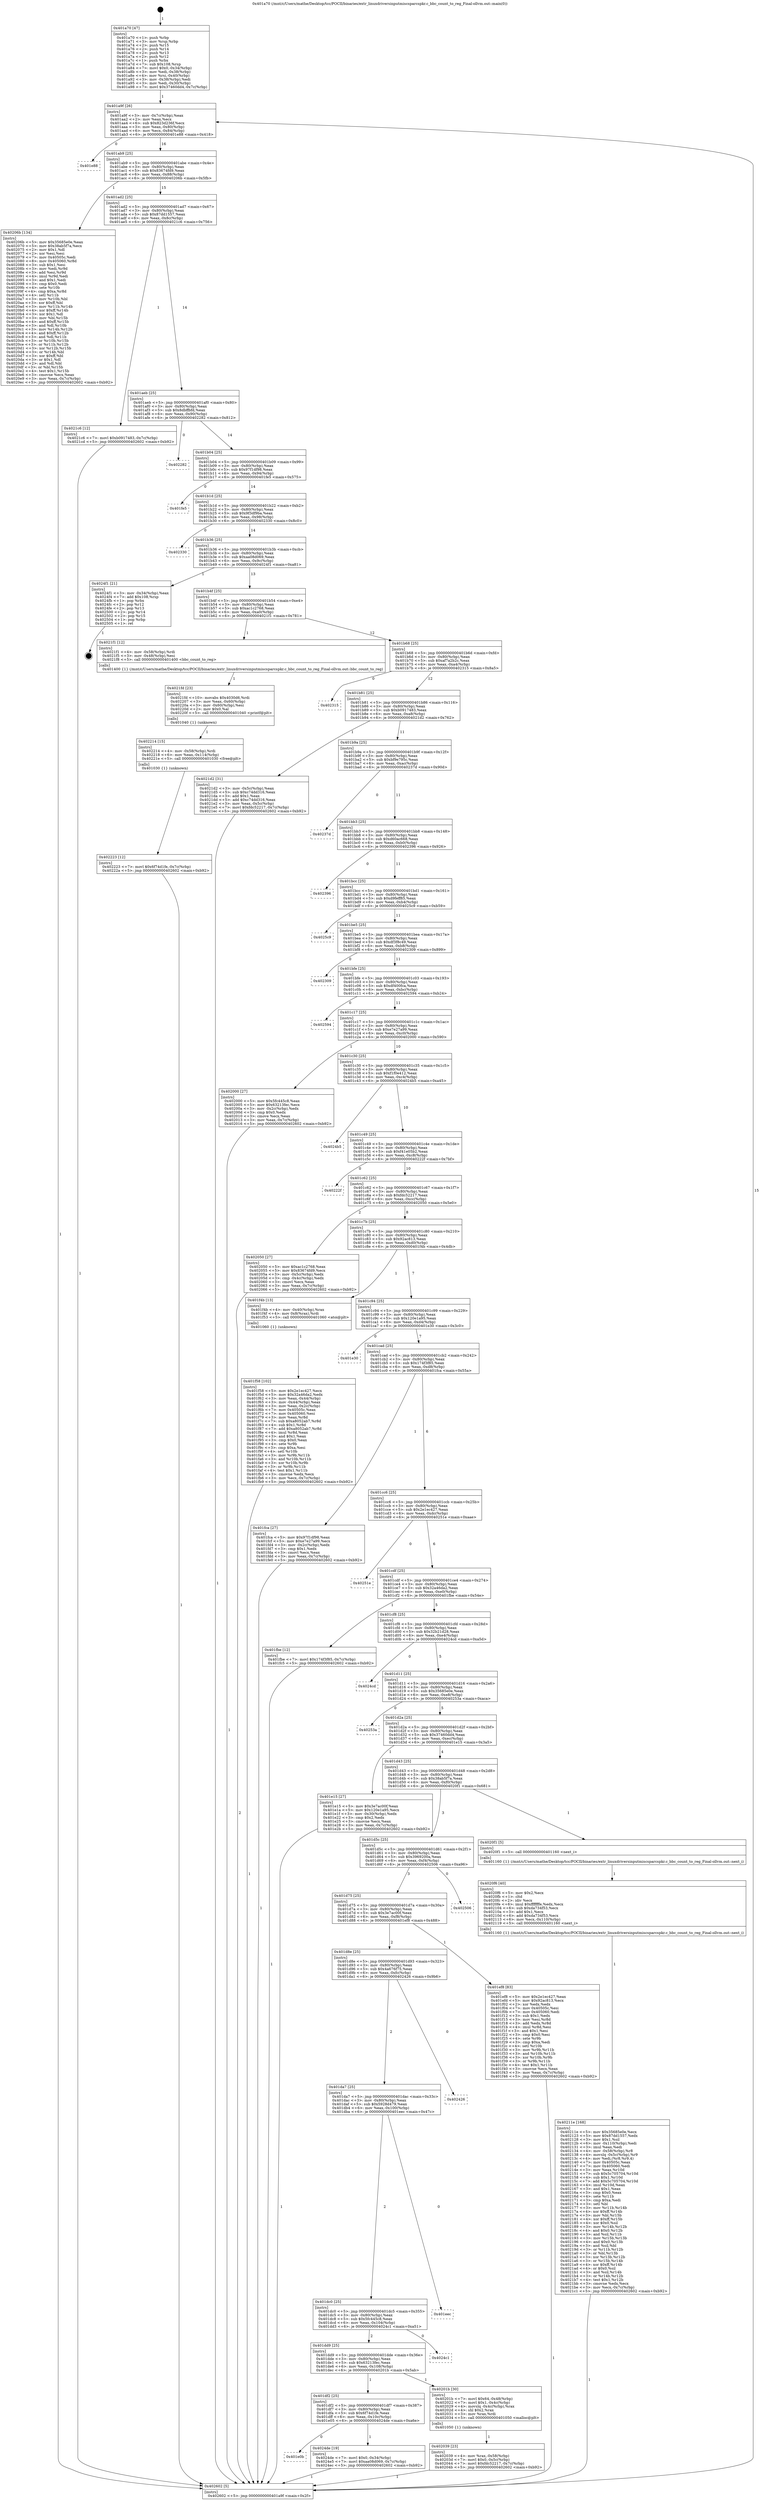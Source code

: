 digraph "0x401a70" {
  label = "0x401a70 (/mnt/c/Users/mathe/Desktop/tcc/POCII/binaries/extr_linuxdriversinputmiscsparcspkr.c_bbc_count_to_reg_Final-ollvm.out::main(0))"
  labelloc = "t"
  node[shape=record]

  Entry [label="",width=0.3,height=0.3,shape=circle,fillcolor=black,style=filled]
  "0x401a9f" [label="{
     0x401a9f [26]\l
     | [instrs]\l
     &nbsp;&nbsp;0x401a9f \<+3\>: mov -0x7c(%rbp),%eax\l
     &nbsp;&nbsp;0x401aa2 \<+2\>: mov %eax,%ecx\l
     &nbsp;&nbsp;0x401aa4 \<+6\>: sub $0x823d236f,%ecx\l
     &nbsp;&nbsp;0x401aaa \<+3\>: mov %eax,-0x80(%rbp)\l
     &nbsp;&nbsp;0x401aad \<+6\>: mov %ecx,-0x84(%rbp)\l
     &nbsp;&nbsp;0x401ab3 \<+6\>: je 0000000000401e88 \<main+0x418\>\l
  }"]
  "0x401e88" [label="{
     0x401e88\l
  }", style=dashed]
  "0x401ab9" [label="{
     0x401ab9 [25]\l
     | [instrs]\l
     &nbsp;&nbsp;0x401ab9 \<+5\>: jmp 0000000000401abe \<main+0x4e\>\l
     &nbsp;&nbsp;0x401abe \<+3\>: mov -0x80(%rbp),%eax\l
     &nbsp;&nbsp;0x401ac1 \<+5\>: sub $0x83674fd9,%eax\l
     &nbsp;&nbsp;0x401ac6 \<+6\>: mov %eax,-0x88(%rbp)\l
     &nbsp;&nbsp;0x401acc \<+6\>: je 000000000040206b \<main+0x5fb\>\l
  }"]
  Exit [label="",width=0.3,height=0.3,shape=circle,fillcolor=black,style=filled,peripheries=2]
  "0x40206b" [label="{
     0x40206b [134]\l
     | [instrs]\l
     &nbsp;&nbsp;0x40206b \<+5\>: mov $0x35685e0e,%eax\l
     &nbsp;&nbsp;0x402070 \<+5\>: mov $0x38ab5f7a,%ecx\l
     &nbsp;&nbsp;0x402075 \<+2\>: mov $0x1,%dl\l
     &nbsp;&nbsp;0x402077 \<+2\>: xor %esi,%esi\l
     &nbsp;&nbsp;0x402079 \<+7\>: mov 0x40505c,%edi\l
     &nbsp;&nbsp;0x402080 \<+8\>: mov 0x405060,%r8d\l
     &nbsp;&nbsp;0x402088 \<+3\>: sub $0x1,%esi\l
     &nbsp;&nbsp;0x40208b \<+3\>: mov %edi,%r9d\l
     &nbsp;&nbsp;0x40208e \<+3\>: add %esi,%r9d\l
     &nbsp;&nbsp;0x402091 \<+4\>: imul %r9d,%edi\l
     &nbsp;&nbsp;0x402095 \<+3\>: and $0x1,%edi\l
     &nbsp;&nbsp;0x402098 \<+3\>: cmp $0x0,%edi\l
     &nbsp;&nbsp;0x40209b \<+4\>: sete %r10b\l
     &nbsp;&nbsp;0x40209f \<+4\>: cmp $0xa,%r8d\l
     &nbsp;&nbsp;0x4020a3 \<+4\>: setl %r11b\l
     &nbsp;&nbsp;0x4020a7 \<+3\>: mov %r10b,%bl\l
     &nbsp;&nbsp;0x4020aa \<+3\>: xor $0xff,%bl\l
     &nbsp;&nbsp;0x4020ad \<+3\>: mov %r11b,%r14b\l
     &nbsp;&nbsp;0x4020b0 \<+4\>: xor $0xff,%r14b\l
     &nbsp;&nbsp;0x4020b4 \<+3\>: xor $0x1,%dl\l
     &nbsp;&nbsp;0x4020b7 \<+3\>: mov %bl,%r15b\l
     &nbsp;&nbsp;0x4020ba \<+4\>: and $0xff,%r15b\l
     &nbsp;&nbsp;0x4020be \<+3\>: and %dl,%r10b\l
     &nbsp;&nbsp;0x4020c1 \<+3\>: mov %r14b,%r12b\l
     &nbsp;&nbsp;0x4020c4 \<+4\>: and $0xff,%r12b\l
     &nbsp;&nbsp;0x4020c8 \<+3\>: and %dl,%r11b\l
     &nbsp;&nbsp;0x4020cb \<+3\>: or %r10b,%r15b\l
     &nbsp;&nbsp;0x4020ce \<+3\>: or %r11b,%r12b\l
     &nbsp;&nbsp;0x4020d1 \<+3\>: xor %r12b,%r15b\l
     &nbsp;&nbsp;0x4020d4 \<+3\>: or %r14b,%bl\l
     &nbsp;&nbsp;0x4020d7 \<+3\>: xor $0xff,%bl\l
     &nbsp;&nbsp;0x4020da \<+3\>: or $0x1,%dl\l
     &nbsp;&nbsp;0x4020dd \<+2\>: and %dl,%bl\l
     &nbsp;&nbsp;0x4020df \<+3\>: or %bl,%r15b\l
     &nbsp;&nbsp;0x4020e2 \<+4\>: test $0x1,%r15b\l
     &nbsp;&nbsp;0x4020e6 \<+3\>: cmovne %ecx,%eax\l
     &nbsp;&nbsp;0x4020e9 \<+3\>: mov %eax,-0x7c(%rbp)\l
     &nbsp;&nbsp;0x4020ec \<+5\>: jmp 0000000000402602 \<main+0xb92\>\l
  }"]
  "0x401ad2" [label="{
     0x401ad2 [25]\l
     | [instrs]\l
     &nbsp;&nbsp;0x401ad2 \<+5\>: jmp 0000000000401ad7 \<main+0x67\>\l
     &nbsp;&nbsp;0x401ad7 \<+3\>: mov -0x80(%rbp),%eax\l
     &nbsp;&nbsp;0x401ada \<+5\>: sub $0x87dd1557,%eax\l
     &nbsp;&nbsp;0x401adf \<+6\>: mov %eax,-0x8c(%rbp)\l
     &nbsp;&nbsp;0x401ae5 \<+6\>: je 00000000004021c6 \<main+0x756\>\l
  }"]
  "0x401e0b" [label="{
     0x401e0b\l
  }", style=dashed]
  "0x4021c6" [label="{
     0x4021c6 [12]\l
     | [instrs]\l
     &nbsp;&nbsp;0x4021c6 \<+7\>: movl $0xb0917483,-0x7c(%rbp)\l
     &nbsp;&nbsp;0x4021cd \<+5\>: jmp 0000000000402602 \<main+0xb92\>\l
  }"]
  "0x401aeb" [label="{
     0x401aeb [25]\l
     | [instrs]\l
     &nbsp;&nbsp;0x401aeb \<+5\>: jmp 0000000000401af0 \<main+0x80\>\l
     &nbsp;&nbsp;0x401af0 \<+3\>: mov -0x80(%rbp),%eax\l
     &nbsp;&nbsp;0x401af3 \<+5\>: sub $0x8dbffbfd,%eax\l
     &nbsp;&nbsp;0x401af8 \<+6\>: mov %eax,-0x90(%rbp)\l
     &nbsp;&nbsp;0x401afe \<+6\>: je 0000000000402282 \<main+0x812\>\l
  }"]
  "0x4024de" [label="{
     0x4024de [19]\l
     | [instrs]\l
     &nbsp;&nbsp;0x4024de \<+7\>: movl $0x0,-0x34(%rbp)\l
     &nbsp;&nbsp;0x4024e5 \<+7\>: movl $0xaa08d069,-0x7c(%rbp)\l
     &nbsp;&nbsp;0x4024ec \<+5\>: jmp 0000000000402602 \<main+0xb92\>\l
  }"]
  "0x402282" [label="{
     0x402282\l
  }", style=dashed]
  "0x401b04" [label="{
     0x401b04 [25]\l
     | [instrs]\l
     &nbsp;&nbsp;0x401b04 \<+5\>: jmp 0000000000401b09 \<main+0x99\>\l
     &nbsp;&nbsp;0x401b09 \<+3\>: mov -0x80(%rbp),%eax\l
     &nbsp;&nbsp;0x401b0c \<+5\>: sub $0x97f1df98,%eax\l
     &nbsp;&nbsp;0x401b11 \<+6\>: mov %eax,-0x94(%rbp)\l
     &nbsp;&nbsp;0x401b17 \<+6\>: je 0000000000401fe5 \<main+0x575\>\l
  }"]
  "0x402223" [label="{
     0x402223 [12]\l
     | [instrs]\l
     &nbsp;&nbsp;0x402223 \<+7\>: movl $0x6f74d1fe,-0x7c(%rbp)\l
     &nbsp;&nbsp;0x40222a \<+5\>: jmp 0000000000402602 \<main+0xb92\>\l
  }"]
  "0x401fe5" [label="{
     0x401fe5\l
  }", style=dashed]
  "0x401b1d" [label="{
     0x401b1d [25]\l
     | [instrs]\l
     &nbsp;&nbsp;0x401b1d \<+5\>: jmp 0000000000401b22 \<main+0xb2\>\l
     &nbsp;&nbsp;0x401b22 \<+3\>: mov -0x80(%rbp),%eax\l
     &nbsp;&nbsp;0x401b25 \<+5\>: sub $0x9f3df9ba,%eax\l
     &nbsp;&nbsp;0x401b2a \<+6\>: mov %eax,-0x98(%rbp)\l
     &nbsp;&nbsp;0x401b30 \<+6\>: je 0000000000402330 \<main+0x8c0\>\l
  }"]
  "0x402214" [label="{
     0x402214 [15]\l
     | [instrs]\l
     &nbsp;&nbsp;0x402214 \<+4\>: mov -0x58(%rbp),%rdi\l
     &nbsp;&nbsp;0x402218 \<+6\>: mov %eax,-0x114(%rbp)\l
     &nbsp;&nbsp;0x40221e \<+5\>: call 0000000000401030 \<free@plt\>\l
     | [calls]\l
     &nbsp;&nbsp;0x401030 \{1\} (unknown)\l
  }"]
  "0x402330" [label="{
     0x402330\l
  }", style=dashed]
  "0x401b36" [label="{
     0x401b36 [25]\l
     | [instrs]\l
     &nbsp;&nbsp;0x401b36 \<+5\>: jmp 0000000000401b3b \<main+0xcb\>\l
     &nbsp;&nbsp;0x401b3b \<+3\>: mov -0x80(%rbp),%eax\l
     &nbsp;&nbsp;0x401b3e \<+5\>: sub $0xaa08d069,%eax\l
     &nbsp;&nbsp;0x401b43 \<+6\>: mov %eax,-0x9c(%rbp)\l
     &nbsp;&nbsp;0x401b49 \<+6\>: je 00000000004024f1 \<main+0xa81\>\l
  }"]
  "0x4021fd" [label="{
     0x4021fd [23]\l
     | [instrs]\l
     &nbsp;&nbsp;0x4021fd \<+10\>: movabs $0x4030d6,%rdi\l
     &nbsp;&nbsp;0x402207 \<+3\>: mov %eax,-0x60(%rbp)\l
     &nbsp;&nbsp;0x40220a \<+3\>: mov -0x60(%rbp),%esi\l
     &nbsp;&nbsp;0x40220d \<+2\>: mov $0x0,%al\l
     &nbsp;&nbsp;0x40220f \<+5\>: call 0000000000401040 \<printf@plt\>\l
     | [calls]\l
     &nbsp;&nbsp;0x401040 \{1\} (unknown)\l
  }"]
  "0x4024f1" [label="{
     0x4024f1 [21]\l
     | [instrs]\l
     &nbsp;&nbsp;0x4024f1 \<+3\>: mov -0x34(%rbp),%eax\l
     &nbsp;&nbsp;0x4024f4 \<+7\>: add $0x108,%rsp\l
     &nbsp;&nbsp;0x4024fb \<+1\>: pop %rbx\l
     &nbsp;&nbsp;0x4024fc \<+2\>: pop %r12\l
     &nbsp;&nbsp;0x4024fe \<+2\>: pop %r13\l
     &nbsp;&nbsp;0x402500 \<+2\>: pop %r14\l
     &nbsp;&nbsp;0x402502 \<+2\>: pop %r15\l
     &nbsp;&nbsp;0x402504 \<+1\>: pop %rbp\l
     &nbsp;&nbsp;0x402505 \<+1\>: ret\l
  }"]
  "0x401b4f" [label="{
     0x401b4f [25]\l
     | [instrs]\l
     &nbsp;&nbsp;0x401b4f \<+5\>: jmp 0000000000401b54 \<main+0xe4\>\l
     &nbsp;&nbsp;0x401b54 \<+3\>: mov -0x80(%rbp),%eax\l
     &nbsp;&nbsp;0x401b57 \<+5\>: sub $0xac1c2768,%eax\l
     &nbsp;&nbsp;0x401b5c \<+6\>: mov %eax,-0xa0(%rbp)\l
     &nbsp;&nbsp;0x401b62 \<+6\>: je 00000000004021f1 \<main+0x781\>\l
  }"]
  "0x40211e" [label="{
     0x40211e [168]\l
     | [instrs]\l
     &nbsp;&nbsp;0x40211e \<+5\>: mov $0x35685e0e,%ecx\l
     &nbsp;&nbsp;0x402123 \<+5\>: mov $0x87dd1557,%edx\l
     &nbsp;&nbsp;0x402128 \<+3\>: mov $0x1,%sil\l
     &nbsp;&nbsp;0x40212b \<+6\>: mov -0x110(%rbp),%edi\l
     &nbsp;&nbsp;0x402131 \<+3\>: imul %eax,%edi\l
     &nbsp;&nbsp;0x402134 \<+4\>: mov -0x58(%rbp),%r8\l
     &nbsp;&nbsp;0x402138 \<+4\>: movslq -0x5c(%rbp),%r9\l
     &nbsp;&nbsp;0x40213c \<+4\>: mov %edi,(%r8,%r9,4)\l
     &nbsp;&nbsp;0x402140 \<+7\>: mov 0x40505c,%eax\l
     &nbsp;&nbsp;0x402147 \<+7\>: mov 0x405060,%edi\l
     &nbsp;&nbsp;0x40214e \<+3\>: mov %eax,%r10d\l
     &nbsp;&nbsp;0x402151 \<+7\>: sub $0x5c705704,%r10d\l
     &nbsp;&nbsp;0x402158 \<+4\>: sub $0x1,%r10d\l
     &nbsp;&nbsp;0x40215c \<+7\>: add $0x5c705704,%r10d\l
     &nbsp;&nbsp;0x402163 \<+4\>: imul %r10d,%eax\l
     &nbsp;&nbsp;0x402167 \<+3\>: and $0x1,%eax\l
     &nbsp;&nbsp;0x40216a \<+3\>: cmp $0x0,%eax\l
     &nbsp;&nbsp;0x40216d \<+4\>: sete %r11b\l
     &nbsp;&nbsp;0x402171 \<+3\>: cmp $0xa,%edi\l
     &nbsp;&nbsp;0x402174 \<+3\>: setl %bl\l
     &nbsp;&nbsp;0x402177 \<+3\>: mov %r11b,%r14b\l
     &nbsp;&nbsp;0x40217a \<+4\>: xor $0xff,%r14b\l
     &nbsp;&nbsp;0x40217e \<+3\>: mov %bl,%r15b\l
     &nbsp;&nbsp;0x402181 \<+4\>: xor $0xff,%r15b\l
     &nbsp;&nbsp;0x402185 \<+4\>: xor $0x0,%sil\l
     &nbsp;&nbsp;0x402189 \<+3\>: mov %r14b,%r12b\l
     &nbsp;&nbsp;0x40218c \<+4\>: and $0x0,%r12b\l
     &nbsp;&nbsp;0x402190 \<+3\>: and %sil,%r11b\l
     &nbsp;&nbsp;0x402193 \<+3\>: mov %r15b,%r13b\l
     &nbsp;&nbsp;0x402196 \<+4\>: and $0x0,%r13b\l
     &nbsp;&nbsp;0x40219a \<+3\>: and %sil,%bl\l
     &nbsp;&nbsp;0x40219d \<+3\>: or %r11b,%r12b\l
     &nbsp;&nbsp;0x4021a0 \<+3\>: or %bl,%r13b\l
     &nbsp;&nbsp;0x4021a3 \<+3\>: xor %r13b,%r12b\l
     &nbsp;&nbsp;0x4021a6 \<+3\>: or %r15b,%r14b\l
     &nbsp;&nbsp;0x4021a9 \<+4\>: xor $0xff,%r14b\l
     &nbsp;&nbsp;0x4021ad \<+4\>: or $0x0,%sil\l
     &nbsp;&nbsp;0x4021b1 \<+3\>: and %sil,%r14b\l
     &nbsp;&nbsp;0x4021b4 \<+3\>: or %r14b,%r12b\l
     &nbsp;&nbsp;0x4021b7 \<+4\>: test $0x1,%r12b\l
     &nbsp;&nbsp;0x4021bb \<+3\>: cmovne %edx,%ecx\l
     &nbsp;&nbsp;0x4021be \<+3\>: mov %ecx,-0x7c(%rbp)\l
     &nbsp;&nbsp;0x4021c1 \<+5\>: jmp 0000000000402602 \<main+0xb92\>\l
  }"]
  "0x4021f1" [label="{
     0x4021f1 [12]\l
     | [instrs]\l
     &nbsp;&nbsp;0x4021f1 \<+4\>: mov -0x58(%rbp),%rdi\l
     &nbsp;&nbsp;0x4021f5 \<+3\>: mov -0x48(%rbp),%esi\l
     &nbsp;&nbsp;0x4021f8 \<+5\>: call 0000000000401400 \<bbc_count_to_reg\>\l
     | [calls]\l
     &nbsp;&nbsp;0x401400 \{1\} (/mnt/c/Users/mathe/Desktop/tcc/POCII/binaries/extr_linuxdriversinputmiscsparcspkr.c_bbc_count_to_reg_Final-ollvm.out::bbc_count_to_reg)\l
  }"]
  "0x401b68" [label="{
     0x401b68 [25]\l
     | [instrs]\l
     &nbsp;&nbsp;0x401b68 \<+5\>: jmp 0000000000401b6d \<main+0xfd\>\l
     &nbsp;&nbsp;0x401b6d \<+3\>: mov -0x80(%rbp),%eax\l
     &nbsp;&nbsp;0x401b70 \<+5\>: sub $0xaf7a2b2c,%eax\l
     &nbsp;&nbsp;0x401b75 \<+6\>: mov %eax,-0xa4(%rbp)\l
     &nbsp;&nbsp;0x401b7b \<+6\>: je 0000000000402315 \<main+0x8a5\>\l
  }"]
  "0x4020f6" [label="{
     0x4020f6 [40]\l
     | [instrs]\l
     &nbsp;&nbsp;0x4020f6 \<+5\>: mov $0x2,%ecx\l
     &nbsp;&nbsp;0x4020fb \<+1\>: cltd\l
     &nbsp;&nbsp;0x4020fc \<+2\>: idiv %ecx\l
     &nbsp;&nbsp;0x4020fe \<+6\>: imul $0xfffffffe,%edx,%ecx\l
     &nbsp;&nbsp;0x402104 \<+6\>: sub $0xda734f53,%ecx\l
     &nbsp;&nbsp;0x40210a \<+3\>: add $0x1,%ecx\l
     &nbsp;&nbsp;0x40210d \<+6\>: add $0xda734f53,%ecx\l
     &nbsp;&nbsp;0x402113 \<+6\>: mov %ecx,-0x110(%rbp)\l
     &nbsp;&nbsp;0x402119 \<+5\>: call 0000000000401160 \<next_i\>\l
     | [calls]\l
     &nbsp;&nbsp;0x401160 \{1\} (/mnt/c/Users/mathe/Desktop/tcc/POCII/binaries/extr_linuxdriversinputmiscsparcspkr.c_bbc_count_to_reg_Final-ollvm.out::next_i)\l
  }"]
  "0x402315" [label="{
     0x402315\l
  }", style=dashed]
  "0x401b81" [label="{
     0x401b81 [25]\l
     | [instrs]\l
     &nbsp;&nbsp;0x401b81 \<+5\>: jmp 0000000000401b86 \<main+0x116\>\l
     &nbsp;&nbsp;0x401b86 \<+3\>: mov -0x80(%rbp),%eax\l
     &nbsp;&nbsp;0x401b89 \<+5\>: sub $0xb0917483,%eax\l
     &nbsp;&nbsp;0x401b8e \<+6\>: mov %eax,-0xa8(%rbp)\l
     &nbsp;&nbsp;0x401b94 \<+6\>: je 00000000004021d2 \<main+0x762\>\l
  }"]
  "0x402039" [label="{
     0x402039 [23]\l
     | [instrs]\l
     &nbsp;&nbsp;0x402039 \<+4\>: mov %rax,-0x58(%rbp)\l
     &nbsp;&nbsp;0x40203d \<+7\>: movl $0x0,-0x5c(%rbp)\l
     &nbsp;&nbsp;0x402044 \<+7\>: movl $0xfdc52217,-0x7c(%rbp)\l
     &nbsp;&nbsp;0x40204b \<+5\>: jmp 0000000000402602 \<main+0xb92\>\l
  }"]
  "0x4021d2" [label="{
     0x4021d2 [31]\l
     | [instrs]\l
     &nbsp;&nbsp;0x4021d2 \<+3\>: mov -0x5c(%rbp),%eax\l
     &nbsp;&nbsp;0x4021d5 \<+5\>: sub $0xc74dd316,%eax\l
     &nbsp;&nbsp;0x4021da \<+3\>: add $0x1,%eax\l
     &nbsp;&nbsp;0x4021dd \<+5\>: add $0xc74dd316,%eax\l
     &nbsp;&nbsp;0x4021e2 \<+3\>: mov %eax,-0x5c(%rbp)\l
     &nbsp;&nbsp;0x4021e5 \<+7\>: movl $0xfdc52217,-0x7c(%rbp)\l
     &nbsp;&nbsp;0x4021ec \<+5\>: jmp 0000000000402602 \<main+0xb92\>\l
  }"]
  "0x401b9a" [label="{
     0x401b9a [25]\l
     | [instrs]\l
     &nbsp;&nbsp;0x401b9a \<+5\>: jmp 0000000000401b9f \<main+0x12f\>\l
     &nbsp;&nbsp;0x401b9f \<+3\>: mov -0x80(%rbp),%eax\l
     &nbsp;&nbsp;0x401ba2 \<+5\>: sub $0xbf9e795c,%eax\l
     &nbsp;&nbsp;0x401ba7 \<+6\>: mov %eax,-0xac(%rbp)\l
     &nbsp;&nbsp;0x401bad \<+6\>: je 000000000040237d \<main+0x90d\>\l
  }"]
  "0x401df2" [label="{
     0x401df2 [25]\l
     | [instrs]\l
     &nbsp;&nbsp;0x401df2 \<+5\>: jmp 0000000000401df7 \<main+0x387\>\l
     &nbsp;&nbsp;0x401df7 \<+3\>: mov -0x80(%rbp),%eax\l
     &nbsp;&nbsp;0x401dfa \<+5\>: sub $0x6f74d1fe,%eax\l
     &nbsp;&nbsp;0x401dff \<+6\>: mov %eax,-0x10c(%rbp)\l
     &nbsp;&nbsp;0x401e05 \<+6\>: je 00000000004024de \<main+0xa6e\>\l
  }"]
  "0x40237d" [label="{
     0x40237d\l
  }", style=dashed]
  "0x401bb3" [label="{
     0x401bb3 [25]\l
     | [instrs]\l
     &nbsp;&nbsp;0x401bb3 \<+5\>: jmp 0000000000401bb8 \<main+0x148\>\l
     &nbsp;&nbsp;0x401bb8 \<+3\>: mov -0x80(%rbp),%eax\l
     &nbsp;&nbsp;0x401bbb \<+5\>: sub $0xd60ac668,%eax\l
     &nbsp;&nbsp;0x401bc0 \<+6\>: mov %eax,-0xb0(%rbp)\l
     &nbsp;&nbsp;0x401bc6 \<+6\>: je 0000000000402396 \<main+0x926\>\l
  }"]
  "0x40201b" [label="{
     0x40201b [30]\l
     | [instrs]\l
     &nbsp;&nbsp;0x40201b \<+7\>: movl $0x64,-0x48(%rbp)\l
     &nbsp;&nbsp;0x402022 \<+7\>: movl $0x1,-0x4c(%rbp)\l
     &nbsp;&nbsp;0x402029 \<+4\>: movslq -0x4c(%rbp),%rax\l
     &nbsp;&nbsp;0x40202d \<+4\>: shl $0x2,%rax\l
     &nbsp;&nbsp;0x402031 \<+3\>: mov %rax,%rdi\l
     &nbsp;&nbsp;0x402034 \<+5\>: call 0000000000401050 \<malloc@plt\>\l
     | [calls]\l
     &nbsp;&nbsp;0x401050 \{1\} (unknown)\l
  }"]
  "0x402396" [label="{
     0x402396\l
  }", style=dashed]
  "0x401bcc" [label="{
     0x401bcc [25]\l
     | [instrs]\l
     &nbsp;&nbsp;0x401bcc \<+5\>: jmp 0000000000401bd1 \<main+0x161\>\l
     &nbsp;&nbsp;0x401bd1 \<+3\>: mov -0x80(%rbp),%eax\l
     &nbsp;&nbsp;0x401bd4 \<+5\>: sub $0xd9feff85,%eax\l
     &nbsp;&nbsp;0x401bd9 \<+6\>: mov %eax,-0xb4(%rbp)\l
     &nbsp;&nbsp;0x401bdf \<+6\>: je 00000000004025c9 \<main+0xb59\>\l
  }"]
  "0x401dd9" [label="{
     0x401dd9 [25]\l
     | [instrs]\l
     &nbsp;&nbsp;0x401dd9 \<+5\>: jmp 0000000000401dde \<main+0x36e\>\l
     &nbsp;&nbsp;0x401dde \<+3\>: mov -0x80(%rbp),%eax\l
     &nbsp;&nbsp;0x401de1 \<+5\>: sub $0x63213fec,%eax\l
     &nbsp;&nbsp;0x401de6 \<+6\>: mov %eax,-0x108(%rbp)\l
     &nbsp;&nbsp;0x401dec \<+6\>: je 000000000040201b \<main+0x5ab\>\l
  }"]
  "0x4025c9" [label="{
     0x4025c9\l
  }", style=dashed]
  "0x401be5" [label="{
     0x401be5 [25]\l
     | [instrs]\l
     &nbsp;&nbsp;0x401be5 \<+5\>: jmp 0000000000401bea \<main+0x17a\>\l
     &nbsp;&nbsp;0x401bea \<+3\>: mov -0x80(%rbp),%eax\l
     &nbsp;&nbsp;0x401bed \<+5\>: sub $0xdf3f8c49,%eax\l
     &nbsp;&nbsp;0x401bf2 \<+6\>: mov %eax,-0xb8(%rbp)\l
     &nbsp;&nbsp;0x401bf8 \<+6\>: je 0000000000402309 \<main+0x899\>\l
  }"]
  "0x4024c1" [label="{
     0x4024c1\l
  }", style=dashed]
  "0x402309" [label="{
     0x402309\l
  }", style=dashed]
  "0x401bfe" [label="{
     0x401bfe [25]\l
     | [instrs]\l
     &nbsp;&nbsp;0x401bfe \<+5\>: jmp 0000000000401c03 \<main+0x193\>\l
     &nbsp;&nbsp;0x401c03 \<+3\>: mov -0x80(%rbp),%eax\l
     &nbsp;&nbsp;0x401c06 \<+5\>: sub $0xdf400fca,%eax\l
     &nbsp;&nbsp;0x401c0b \<+6\>: mov %eax,-0xbc(%rbp)\l
     &nbsp;&nbsp;0x401c11 \<+6\>: je 0000000000402594 \<main+0xb24\>\l
  }"]
  "0x401dc0" [label="{
     0x401dc0 [25]\l
     | [instrs]\l
     &nbsp;&nbsp;0x401dc0 \<+5\>: jmp 0000000000401dc5 \<main+0x355\>\l
     &nbsp;&nbsp;0x401dc5 \<+3\>: mov -0x80(%rbp),%eax\l
     &nbsp;&nbsp;0x401dc8 \<+5\>: sub $0x5fc445c8,%eax\l
     &nbsp;&nbsp;0x401dcd \<+6\>: mov %eax,-0x104(%rbp)\l
     &nbsp;&nbsp;0x401dd3 \<+6\>: je 00000000004024c1 \<main+0xa51\>\l
  }"]
  "0x402594" [label="{
     0x402594\l
  }", style=dashed]
  "0x401c17" [label="{
     0x401c17 [25]\l
     | [instrs]\l
     &nbsp;&nbsp;0x401c17 \<+5\>: jmp 0000000000401c1c \<main+0x1ac\>\l
     &nbsp;&nbsp;0x401c1c \<+3\>: mov -0x80(%rbp),%eax\l
     &nbsp;&nbsp;0x401c1f \<+5\>: sub $0xe7e27a99,%eax\l
     &nbsp;&nbsp;0x401c24 \<+6\>: mov %eax,-0xc0(%rbp)\l
     &nbsp;&nbsp;0x401c2a \<+6\>: je 0000000000402000 \<main+0x590\>\l
  }"]
  "0x401eec" [label="{
     0x401eec\l
  }", style=dashed]
  "0x402000" [label="{
     0x402000 [27]\l
     | [instrs]\l
     &nbsp;&nbsp;0x402000 \<+5\>: mov $0x5fc445c8,%eax\l
     &nbsp;&nbsp;0x402005 \<+5\>: mov $0x63213fec,%ecx\l
     &nbsp;&nbsp;0x40200a \<+3\>: mov -0x2c(%rbp),%edx\l
     &nbsp;&nbsp;0x40200d \<+3\>: cmp $0x0,%edx\l
     &nbsp;&nbsp;0x402010 \<+3\>: cmove %ecx,%eax\l
     &nbsp;&nbsp;0x402013 \<+3\>: mov %eax,-0x7c(%rbp)\l
     &nbsp;&nbsp;0x402016 \<+5\>: jmp 0000000000402602 \<main+0xb92\>\l
  }"]
  "0x401c30" [label="{
     0x401c30 [25]\l
     | [instrs]\l
     &nbsp;&nbsp;0x401c30 \<+5\>: jmp 0000000000401c35 \<main+0x1c5\>\l
     &nbsp;&nbsp;0x401c35 \<+3\>: mov -0x80(%rbp),%eax\l
     &nbsp;&nbsp;0x401c38 \<+5\>: sub $0xf1f0e412,%eax\l
     &nbsp;&nbsp;0x401c3d \<+6\>: mov %eax,-0xc4(%rbp)\l
     &nbsp;&nbsp;0x401c43 \<+6\>: je 00000000004024b5 \<main+0xa45\>\l
  }"]
  "0x401da7" [label="{
     0x401da7 [25]\l
     | [instrs]\l
     &nbsp;&nbsp;0x401da7 \<+5\>: jmp 0000000000401dac \<main+0x33c\>\l
     &nbsp;&nbsp;0x401dac \<+3\>: mov -0x80(%rbp),%eax\l
     &nbsp;&nbsp;0x401daf \<+5\>: sub $0x5928d479,%eax\l
     &nbsp;&nbsp;0x401db4 \<+6\>: mov %eax,-0x100(%rbp)\l
     &nbsp;&nbsp;0x401dba \<+6\>: je 0000000000401eec \<main+0x47c\>\l
  }"]
  "0x4024b5" [label="{
     0x4024b5\l
  }", style=dashed]
  "0x401c49" [label="{
     0x401c49 [25]\l
     | [instrs]\l
     &nbsp;&nbsp;0x401c49 \<+5\>: jmp 0000000000401c4e \<main+0x1de\>\l
     &nbsp;&nbsp;0x401c4e \<+3\>: mov -0x80(%rbp),%eax\l
     &nbsp;&nbsp;0x401c51 \<+5\>: sub $0xf41e05b2,%eax\l
     &nbsp;&nbsp;0x401c56 \<+6\>: mov %eax,-0xc8(%rbp)\l
     &nbsp;&nbsp;0x401c5c \<+6\>: je 000000000040222f \<main+0x7bf\>\l
  }"]
  "0x402426" [label="{
     0x402426\l
  }", style=dashed]
  "0x40222f" [label="{
     0x40222f\l
  }", style=dashed]
  "0x401c62" [label="{
     0x401c62 [25]\l
     | [instrs]\l
     &nbsp;&nbsp;0x401c62 \<+5\>: jmp 0000000000401c67 \<main+0x1f7\>\l
     &nbsp;&nbsp;0x401c67 \<+3\>: mov -0x80(%rbp),%eax\l
     &nbsp;&nbsp;0x401c6a \<+5\>: sub $0xfdc52217,%eax\l
     &nbsp;&nbsp;0x401c6f \<+6\>: mov %eax,-0xcc(%rbp)\l
     &nbsp;&nbsp;0x401c75 \<+6\>: je 0000000000402050 \<main+0x5e0\>\l
  }"]
  "0x401f58" [label="{
     0x401f58 [102]\l
     | [instrs]\l
     &nbsp;&nbsp;0x401f58 \<+5\>: mov $0x2e1ec427,%ecx\l
     &nbsp;&nbsp;0x401f5d \<+5\>: mov $0x32a46da2,%edx\l
     &nbsp;&nbsp;0x401f62 \<+3\>: mov %eax,-0x44(%rbp)\l
     &nbsp;&nbsp;0x401f65 \<+3\>: mov -0x44(%rbp),%eax\l
     &nbsp;&nbsp;0x401f68 \<+3\>: mov %eax,-0x2c(%rbp)\l
     &nbsp;&nbsp;0x401f6b \<+7\>: mov 0x40505c,%eax\l
     &nbsp;&nbsp;0x401f72 \<+7\>: mov 0x405060,%esi\l
     &nbsp;&nbsp;0x401f79 \<+3\>: mov %eax,%r8d\l
     &nbsp;&nbsp;0x401f7c \<+7\>: sub $0xa8052ab7,%r8d\l
     &nbsp;&nbsp;0x401f83 \<+4\>: sub $0x1,%r8d\l
     &nbsp;&nbsp;0x401f87 \<+7\>: add $0xa8052ab7,%r8d\l
     &nbsp;&nbsp;0x401f8e \<+4\>: imul %r8d,%eax\l
     &nbsp;&nbsp;0x401f92 \<+3\>: and $0x1,%eax\l
     &nbsp;&nbsp;0x401f95 \<+3\>: cmp $0x0,%eax\l
     &nbsp;&nbsp;0x401f98 \<+4\>: sete %r9b\l
     &nbsp;&nbsp;0x401f9c \<+3\>: cmp $0xa,%esi\l
     &nbsp;&nbsp;0x401f9f \<+4\>: setl %r10b\l
     &nbsp;&nbsp;0x401fa3 \<+3\>: mov %r9b,%r11b\l
     &nbsp;&nbsp;0x401fa6 \<+3\>: and %r10b,%r11b\l
     &nbsp;&nbsp;0x401fa9 \<+3\>: xor %r10b,%r9b\l
     &nbsp;&nbsp;0x401fac \<+3\>: or %r9b,%r11b\l
     &nbsp;&nbsp;0x401faf \<+4\>: test $0x1,%r11b\l
     &nbsp;&nbsp;0x401fb3 \<+3\>: cmovne %edx,%ecx\l
     &nbsp;&nbsp;0x401fb6 \<+3\>: mov %ecx,-0x7c(%rbp)\l
     &nbsp;&nbsp;0x401fb9 \<+5\>: jmp 0000000000402602 \<main+0xb92\>\l
  }"]
  "0x402050" [label="{
     0x402050 [27]\l
     | [instrs]\l
     &nbsp;&nbsp;0x402050 \<+5\>: mov $0xac1c2768,%eax\l
     &nbsp;&nbsp;0x402055 \<+5\>: mov $0x83674fd9,%ecx\l
     &nbsp;&nbsp;0x40205a \<+3\>: mov -0x5c(%rbp),%edx\l
     &nbsp;&nbsp;0x40205d \<+3\>: cmp -0x4c(%rbp),%edx\l
     &nbsp;&nbsp;0x402060 \<+3\>: cmovl %ecx,%eax\l
     &nbsp;&nbsp;0x402063 \<+3\>: mov %eax,-0x7c(%rbp)\l
     &nbsp;&nbsp;0x402066 \<+5\>: jmp 0000000000402602 \<main+0xb92\>\l
  }"]
  "0x401c7b" [label="{
     0x401c7b [25]\l
     | [instrs]\l
     &nbsp;&nbsp;0x401c7b \<+5\>: jmp 0000000000401c80 \<main+0x210\>\l
     &nbsp;&nbsp;0x401c80 \<+3\>: mov -0x80(%rbp),%eax\l
     &nbsp;&nbsp;0x401c83 \<+5\>: sub $0x92ac813,%eax\l
     &nbsp;&nbsp;0x401c88 \<+6\>: mov %eax,-0xd0(%rbp)\l
     &nbsp;&nbsp;0x401c8e \<+6\>: je 0000000000401f4b \<main+0x4db\>\l
  }"]
  "0x401d8e" [label="{
     0x401d8e [25]\l
     | [instrs]\l
     &nbsp;&nbsp;0x401d8e \<+5\>: jmp 0000000000401d93 \<main+0x323\>\l
     &nbsp;&nbsp;0x401d93 \<+3\>: mov -0x80(%rbp),%eax\l
     &nbsp;&nbsp;0x401d96 \<+5\>: sub $0x4a676f75,%eax\l
     &nbsp;&nbsp;0x401d9b \<+6\>: mov %eax,-0xfc(%rbp)\l
     &nbsp;&nbsp;0x401da1 \<+6\>: je 0000000000402426 \<main+0x9b6\>\l
  }"]
  "0x401f4b" [label="{
     0x401f4b [13]\l
     | [instrs]\l
     &nbsp;&nbsp;0x401f4b \<+4\>: mov -0x40(%rbp),%rax\l
     &nbsp;&nbsp;0x401f4f \<+4\>: mov 0x8(%rax),%rdi\l
     &nbsp;&nbsp;0x401f53 \<+5\>: call 0000000000401060 \<atoi@plt\>\l
     | [calls]\l
     &nbsp;&nbsp;0x401060 \{1\} (unknown)\l
  }"]
  "0x401c94" [label="{
     0x401c94 [25]\l
     | [instrs]\l
     &nbsp;&nbsp;0x401c94 \<+5\>: jmp 0000000000401c99 \<main+0x229\>\l
     &nbsp;&nbsp;0x401c99 \<+3\>: mov -0x80(%rbp),%eax\l
     &nbsp;&nbsp;0x401c9c \<+5\>: sub $0x120e1a95,%eax\l
     &nbsp;&nbsp;0x401ca1 \<+6\>: mov %eax,-0xd4(%rbp)\l
     &nbsp;&nbsp;0x401ca7 \<+6\>: je 0000000000401e30 \<main+0x3c0\>\l
  }"]
  "0x401ef8" [label="{
     0x401ef8 [83]\l
     | [instrs]\l
     &nbsp;&nbsp;0x401ef8 \<+5\>: mov $0x2e1ec427,%eax\l
     &nbsp;&nbsp;0x401efd \<+5\>: mov $0x92ac813,%ecx\l
     &nbsp;&nbsp;0x401f02 \<+2\>: xor %edx,%edx\l
     &nbsp;&nbsp;0x401f04 \<+7\>: mov 0x40505c,%esi\l
     &nbsp;&nbsp;0x401f0b \<+7\>: mov 0x405060,%edi\l
     &nbsp;&nbsp;0x401f12 \<+3\>: sub $0x1,%edx\l
     &nbsp;&nbsp;0x401f15 \<+3\>: mov %esi,%r8d\l
     &nbsp;&nbsp;0x401f18 \<+3\>: add %edx,%r8d\l
     &nbsp;&nbsp;0x401f1b \<+4\>: imul %r8d,%esi\l
     &nbsp;&nbsp;0x401f1f \<+3\>: and $0x1,%esi\l
     &nbsp;&nbsp;0x401f22 \<+3\>: cmp $0x0,%esi\l
     &nbsp;&nbsp;0x401f25 \<+4\>: sete %r9b\l
     &nbsp;&nbsp;0x401f29 \<+3\>: cmp $0xa,%edi\l
     &nbsp;&nbsp;0x401f2c \<+4\>: setl %r10b\l
     &nbsp;&nbsp;0x401f30 \<+3\>: mov %r9b,%r11b\l
     &nbsp;&nbsp;0x401f33 \<+3\>: and %r10b,%r11b\l
     &nbsp;&nbsp;0x401f36 \<+3\>: xor %r10b,%r9b\l
     &nbsp;&nbsp;0x401f39 \<+3\>: or %r9b,%r11b\l
     &nbsp;&nbsp;0x401f3c \<+4\>: test $0x1,%r11b\l
     &nbsp;&nbsp;0x401f40 \<+3\>: cmovne %ecx,%eax\l
     &nbsp;&nbsp;0x401f43 \<+3\>: mov %eax,-0x7c(%rbp)\l
     &nbsp;&nbsp;0x401f46 \<+5\>: jmp 0000000000402602 \<main+0xb92\>\l
  }"]
  "0x401e30" [label="{
     0x401e30\l
  }", style=dashed]
  "0x401cad" [label="{
     0x401cad [25]\l
     | [instrs]\l
     &nbsp;&nbsp;0x401cad \<+5\>: jmp 0000000000401cb2 \<main+0x242\>\l
     &nbsp;&nbsp;0x401cb2 \<+3\>: mov -0x80(%rbp),%eax\l
     &nbsp;&nbsp;0x401cb5 \<+5\>: sub $0x174f3f85,%eax\l
     &nbsp;&nbsp;0x401cba \<+6\>: mov %eax,-0xd8(%rbp)\l
     &nbsp;&nbsp;0x401cc0 \<+6\>: je 0000000000401fca \<main+0x55a\>\l
  }"]
  "0x401d75" [label="{
     0x401d75 [25]\l
     | [instrs]\l
     &nbsp;&nbsp;0x401d75 \<+5\>: jmp 0000000000401d7a \<main+0x30a\>\l
     &nbsp;&nbsp;0x401d7a \<+3\>: mov -0x80(%rbp),%eax\l
     &nbsp;&nbsp;0x401d7d \<+5\>: sub $0x3e7ac00f,%eax\l
     &nbsp;&nbsp;0x401d82 \<+6\>: mov %eax,-0xf8(%rbp)\l
     &nbsp;&nbsp;0x401d88 \<+6\>: je 0000000000401ef8 \<main+0x488\>\l
  }"]
  "0x401fca" [label="{
     0x401fca [27]\l
     | [instrs]\l
     &nbsp;&nbsp;0x401fca \<+5\>: mov $0x97f1df98,%eax\l
     &nbsp;&nbsp;0x401fcf \<+5\>: mov $0xe7e27a99,%ecx\l
     &nbsp;&nbsp;0x401fd4 \<+3\>: mov -0x2c(%rbp),%edx\l
     &nbsp;&nbsp;0x401fd7 \<+3\>: cmp $0x1,%edx\l
     &nbsp;&nbsp;0x401fda \<+3\>: cmovl %ecx,%eax\l
     &nbsp;&nbsp;0x401fdd \<+3\>: mov %eax,-0x7c(%rbp)\l
     &nbsp;&nbsp;0x401fe0 \<+5\>: jmp 0000000000402602 \<main+0xb92\>\l
  }"]
  "0x401cc6" [label="{
     0x401cc6 [25]\l
     | [instrs]\l
     &nbsp;&nbsp;0x401cc6 \<+5\>: jmp 0000000000401ccb \<main+0x25b\>\l
     &nbsp;&nbsp;0x401ccb \<+3\>: mov -0x80(%rbp),%eax\l
     &nbsp;&nbsp;0x401cce \<+5\>: sub $0x2e1ec427,%eax\l
     &nbsp;&nbsp;0x401cd3 \<+6\>: mov %eax,-0xdc(%rbp)\l
     &nbsp;&nbsp;0x401cd9 \<+6\>: je 000000000040251e \<main+0xaae\>\l
  }"]
  "0x402506" [label="{
     0x402506\l
  }", style=dashed]
  "0x40251e" [label="{
     0x40251e\l
  }", style=dashed]
  "0x401cdf" [label="{
     0x401cdf [25]\l
     | [instrs]\l
     &nbsp;&nbsp;0x401cdf \<+5\>: jmp 0000000000401ce4 \<main+0x274\>\l
     &nbsp;&nbsp;0x401ce4 \<+3\>: mov -0x80(%rbp),%eax\l
     &nbsp;&nbsp;0x401ce7 \<+5\>: sub $0x32a46da2,%eax\l
     &nbsp;&nbsp;0x401cec \<+6\>: mov %eax,-0xe0(%rbp)\l
     &nbsp;&nbsp;0x401cf2 \<+6\>: je 0000000000401fbe \<main+0x54e\>\l
  }"]
  "0x401d5c" [label="{
     0x401d5c [25]\l
     | [instrs]\l
     &nbsp;&nbsp;0x401d5c \<+5\>: jmp 0000000000401d61 \<main+0x2f1\>\l
     &nbsp;&nbsp;0x401d61 \<+3\>: mov -0x80(%rbp),%eax\l
     &nbsp;&nbsp;0x401d64 \<+5\>: sub $0x3969200a,%eax\l
     &nbsp;&nbsp;0x401d69 \<+6\>: mov %eax,-0xf4(%rbp)\l
     &nbsp;&nbsp;0x401d6f \<+6\>: je 0000000000402506 \<main+0xa96\>\l
  }"]
  "0x401fbe" [label="{
     0x401fbe [12]\l
     | [instrs]\l
     &nbsp;&nbsp;0x401fbe \<+7\>: movl $0x174f3f85,-0x7c(%rbp)\l
     &nbsp;&nbsp;0x401fc5 \<+5\>: jmp 0000000000402602 \<main+0xb92\>\l
  }"]
  "0x401cf8" [label="{
     0x401cf8 [25]\l
     | [instrs]\l
     &nbsp;&nbsp;0x401cf8 \<+5\>: jmp 0000000000401cfd \<main+0x28d\>\l
     &nbsp;&nbsp;0x401cfd \<+3\>: mov -0x80(%rbp),%eax\l
     &nbsp;&nbsp;0x401d00 \<+5\>: sub $0x32b21d28,%eax\l
     &nbsp;&nbsp;0x401d05 \<+6\>: mov %eax,-0xe4(%rbp)\l
     &nbsp;&nbsp;0x401d0b \<+6\>: je 00000000004024cd \<main+0xa5d\>\l
  }"]
  "0x4020f1" [label="{
     0x4020f1 [5]\l
     | [instrs]\l
     &nbsp;&nbsp;0x4020f1 \<+5\>: call 0000000000401160 \<next_i\>\l
     | [calls]\l
     &nbsp;&nbsp;0x401160 \{1\} (/mnt/c/Users/mathe/Desktop/tcc/POCII/binaries/extr_linuxdriversinputmiscsparcspkr.c_bbc_count_to_reg_Final-ollvm.out::next_i)\l
  }"]
  "0x4024cd" [label="{
     0x4024cd\l
  }", style=dashed]
  "0x401d11" [label="{
     0x401d11 [25]\l
     | [instrs]\l
     &nbsp;&nbsp;0x401d11 \<+5\>: jmp 0000000000401d16 \<main+0x2a6\>\l
     &nbsp;&nbsp;0x401d16 \<+3\>: mov -0x80(%rbp),%eax\l
     &nbsp;&nbsp;0x401d19 \<+5\>: sub $0x35685e0e,%eax\l
     &nbsp;&nbsp;0x401d1e \<+6\>: mov %eax,-0xe8(%rbp)\l
     &nbsp;&nbsp;0x401d24 \<+6\>: je 000000000040253a \<main+0xaca\>\l
  }"]
  "0x401a70" [label="{
     0x401a70 [47]\l
     | [instrs]\l
     &nbsp;&nbsp;0x401a70 \<+1\>: push %rbp\l
     &nbsp;&nbsp;0x401a71 \<+3\>: mov %rsp,%rbp\l
     &nbsp;&nbsp;0x401a74 \<+2\>: push %r15\l
     &nbsp;&nbsp;0x401a76 \<+2\>: push %r14\l
     &nbsp;&nbsp;0x401a78 \<+2\>: push %r13\l
     &nbsp;&nbsp;0x401a7a \<+2\>: push %r12\l
     &nbsp;&nbsp;0x401a7c \<+1\>: push %rbx\l
     &nbsp;&nbsp;0x401a7d \<+7\>: sub $0x108,%rsp\l
     &nbsp;&nbsp;0x401a84 \<+7\>: movl $0x0,-0x34(%rbp)\l
     &nbsp;&nbsp;0x401a8b \<+3\>: mov %edi,-0x38(%rbp)\l
     &nbsp;&nbsp;0x401a8e \<+4\>: mov %rsi,-0x40(%rbp)\l
     &nbsp;&nbsp;0x401a92 \<+3\>: mov -0x38(%rbp),%edi\l
     &nbsp;&nbsp;0x401a95 \<+3\>: mov %edi,-0x30(%rbp)\l
     &nbsp;&nbsp;0x401a98 \<+7\>: movl $0x37460dd4,-0x7c(%rbp)\l
  }"]
  "0x40253a" [label="{
     0x40253a\l
  }", style=dashed]
  "0x401d2a" [label="{
     0x401d2a [25]\l
     | [instrs]\l
     &nbsp;&nbsp;0x401d2a \<+5\>: jmp 0000000000401d2f \<main+0x2bf\>\l
     &nbsp;&nbsp;0x401d2f \<+3\>: mov -0x80(%rbp),%eax\l
     &nbsp;&nbsp;0x401d32 \<+5\>: sub $0x37460dd4,%eax\l
     &nbsp;&nbsp;0x401d37 \<+6\>: mov %eax,-0xec(%rbp)\l
     &nbsp;&nbsp;0x401d3d \<+6\>: je 0000000000401e15 \<main+0x3a5\>\l
  }"]
  "0x402602" [label="{
     0x402602 [5]\l
     | [instrs]\l
     &nbsp;&nbsp;0x402602 \<+5\>: jmp 0000000000401a9f \<main+0x2f\>\l
  }"]
  "0x401e15" [label="{
     0x401e15 [27]\l
     | [instrs]\l
     &nbsp;&nbsp;0x401e15 \<+5\>: mov $0x3e7ac00f,%eax\l
     &nbsp;&nbsp;0x401e1a \<+5\>: mov $0x120e1a95,%ecx\l
     &nbsp;&nbsp;0x401e1f \<+3\>: mov -0x30(%rbp),%edx\l
     &nbsp;&nbsp;0x401e22 \<+3\>: cmp $0x2,%edx\l
     &nbsp;&nbsp;0x401e25 \<+3\>: cmovne %ecx,%eax\l
     &nbsp;&nbsp;0x401e28 \<+3\>: mov %eax,-0x7c(%rbp)\l
     &nbsp;&nbsp;0x401e2b \<+5\>: jmp 0000000000402602 \<main+0xb92\>\l
  }"]
  "0x401d43" [label="{
     0x401d43 [25]\l
     | [instrs]\l
     &nbsp;&nbsp;0x401d43 \<+5\>: jmp 0000000000401d48 \<main+0x2d8\>\l
     &nbsp;&nbsp;0x401d48 \<+3\>: mov -0x80(%rbp),%eax\l
     &nbsp;&nbsp;0x401d4b \<+5\>: sub $0x38ab5f7a,%eax\l
     &nbsp;&nbsp;0x401d50 \<+6\>: mov %eax,-0xf0(%rbp)\l
     &nbsp;&nbsp;0x401d56 \<+6\>: je 00000000004020f1 \<main+0x681\>\l
  }"]
  Entry -> "0x401a70" [label=" 1"]
  "0x401a9f" -> "0x401e88" [label=" 0"]
  "0x401a9f" -> "0x401ab9" [label=" 16"]
  "0x4024f1" -> Exit [label=" 1"]
  "0x401ab9" -> "0x40206b" [label=" 1"]
  "0x401ab9" -> "0x401ad2" [label=" 15"]
  "0x4024de" -> "0x402602" [label=" 1"]
  "0x401ad2" -> "0x4021c6" [label=" 1"]
  "0x401ad2" -> "0x401aeb" [label=" 14"]
  "0x401df2" -> "0x401e0b" [label=" 0"]
  "0x401aeb" -> "0x402282" [label=" 0"]
  "0x401aeb" -> "0x401b04" [label=" 14"]
  "0x401df2" -> "0x4024de" [label=" 1"]
  "0x401b04" -> "0x401fe5" [label=" 0"]
  "0x401b04" -> "0x401b1d" [label=" 14"]
  "0x402223" -> "0x402602" [label=" 1"]
  "0x401b1d" -> "0x402330" [label=" 0"]
  "0x401b1d" -> "0x401b36" [label=" 14"]
  "0x402214" -> "0x402223" [label=" 1"]
  "0x401b36" -> "0x4024f1" [label=" 1"]
  "0x401b36" -> "0x401b4f" [label=" 13"]
  "0x4021fd" -> "0x402214" [label=" 1"]
  "0x401b4f" -> "0x4021f1" [label=" 1"]
  "0x401b4f" -> "0x401b68" [label=" 12"]
  "0x4021f1" -> "0x4021fd" [label=" 1"]
  "0x401b68" -> "0x402315" [label=" 0"]
  "0x401b68" -> "0x401b81" [label=" 12"]
  "0x4021d2" -> "0x402602" [label=" 1"]
  "0x401b81" -> "0x4021d2" [label=" 1"]
  "0x401b81" -> "0x401b9a" [label=" 11"]
  "0x4021c6" -> "0x402602" [label=" 1"]
  "0x401b9a" -> "0x40237d" [label=" 0"]
  "0x401b9a" -> "0x401bb3" [label=" 11"]
  "0x40211e" -> "0x402602" [label=" 1"]
  "0x401bb3" -> "0x402396" [label=" 0"]
  "0x401bb3" -> "0x401bcc" [label=" 11"]
  "0x4020f6" -> "0x40211e" [label=" 1"]
  "0x401bcc" -> "0x4025c9" [label=" 0"]
  "0x401bcc" -> "0x401be5" [label=" 11"]
  "0x40206b" -> "0x402602" [label=" 1"]
  "0x401be5" -> "0x402309" [label=" 0"]
  "0x401be5" -> "0x401bfe" [label=" 11"]
  "0x402050" -> "0x402602" [label=" 2"]
  "0x401bfe" -> "0x402594" [label=" 0"]
  "0x401bfe" -> "0x401c17" [label=" 11"]
  "0x40201b" -> "0x402039" [label=" 1"]
  "0x401c17" -> "0x402000" [label=" 1"]
  "0x401c17" -> "0x401c30" [label=" 10"]
  "0x401dd9" -> "0x401df2" [label=" 1"]
  "0x401c30" -> "0x4024b5" [label=" 0"]
  "0x401c30" -> "0x401c49" [label=" 10"]
  "0x4020f1" -> "0x4020f6" [label=" 1"]
  "0x401c49" -> "0x40222f" [label=" 0"]
  "0x401c49" -> "0x401c62" [label=" 10"]
  "0x401dc0" -> "0x401dd9" [label=" 2"]
  "0x401c62" -> "0x402050" [label=" 2"]
  "0x401c62" -> "0x401c7b" [label=" 8"]
  "0x402039" -> "0x402602" [label=" 1"]
  "0x401c7b" -> "0x401f4b" [label=" 1"]
  "0x401c7b" -> "0x401c94" [label=" 7"]
  "0x401da7" -> "0x401dc0" [label=" 2"]
  "0x401c94" -> "0x401e30" [label=" 0"]
  "0x401c94" -> "0x401cad" [label=" 7"]
  "0x401da7" -> "0x401eec" [label=" 0"]
  "0x401cad" -> "0x401fca" [label=" 1"]
  "0x401cad" -> "0x401cc6" [label=" 6"]
  "0x401d8e" -> "0x401da7" [label=" 2"]
  "0x401cc6" -> "0x40251e" [label=" 0"]
  "0x401cc6" -> "0x401cdf" [label=" 6"]
  "0x401d8e" -> "0x402426" [label=" 0"]
  "0x401cdf" -> "0x401fbe" [label=" 1"]
  "0x401cdf" -> "0x401cf8" [label=" 5"]
  "0x402000" -> "0x402602" [label=" 1"]
  "0x401cf8" -> "0x4024cd" [label=" 0"]
  "0x401cf8" -> "0x401d11" [label=" 5"]
  "0x401fca" -> "0x402602" [label=" 1"]
  "0x401d11" -> "0x40253a" [label=" 0"]
  "0x401d11" -> "0x401d2a" [label=" 5"]
  "0x401f58" -> "0x402602" [label=" 1"]
  "0x401d2a" -> "0x401e15" [label=" 1"]
  "0x401d2a" -> "0x401d43" [label=" 4"]
  "0x401e15" -> "0x402602" [label=" 1"]
  "0x401a70" -> "0x401a9f" [label=" 1"]
  "0x402602" -> "0x401a9f" [label=" 15"]
  "0x401fbe" -> "0x402602" [label=" 1"]
  "0x401d43" -> "0x4020f1" [label=" 1"]
  "0x401d43" -> "0x401d5c" [label=" 3"]
  "0x401dc0" -> "0x4024c1" [label=" 0"]
  "0x401d5c" -> "0x402506" [label=" 0"]
  "0x401d5c" -> "0x401d75" [label=" 3"]
  "0x401dd9" -> "0x40201b" [label=" 1"]
  "0x401d75" -> "0x401ef8" [label=" 1"]
  "0x401d75" -> "0x401d8e" [label=" 2"]
  "0x401ef8" -> "0x402602" [label=" 1"]
  "0x401f4b" -> "0x401f58" [label=" 1"]
}
